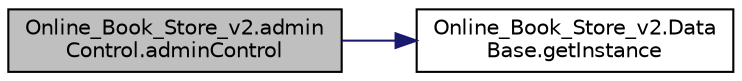 digraph "Online_Book_Store_v2.adminControl.adminControl"
{
 // LATEX_PDF_SIZE
  edge [fontname="Helvetica",fontsize="10",labelfontname="Helvetica",labelfontsize="10"];
  node [fontname="Helvetica",fontsize="10",shape=record];
  rankdir="LR";
  Node1 [label="Online_Book_Store_v2.admin\lControl.adminControl",height=0.2,width=0.4,color="black", fillcolor="grey75", style="filled", fontcolor="black",tooltip="This codes runes when the form get loaded."];
  Node1 -> Node2 [color="midnightblue",fontsize="10",style="solid",fontname="Helvetica"];
  Node2 [label="Online_Book_Store_v2.Data\lBase.getInstance",height=0.2,width=0.4,color="black", fillcolor="white", style="filled",URL="$class_online___book___store__v2_1_1_data_base.html#a066d891126f979a4c17d23b57085718a",tooltip="If object equals null, means no object, then creates an object and returns it."];
}
